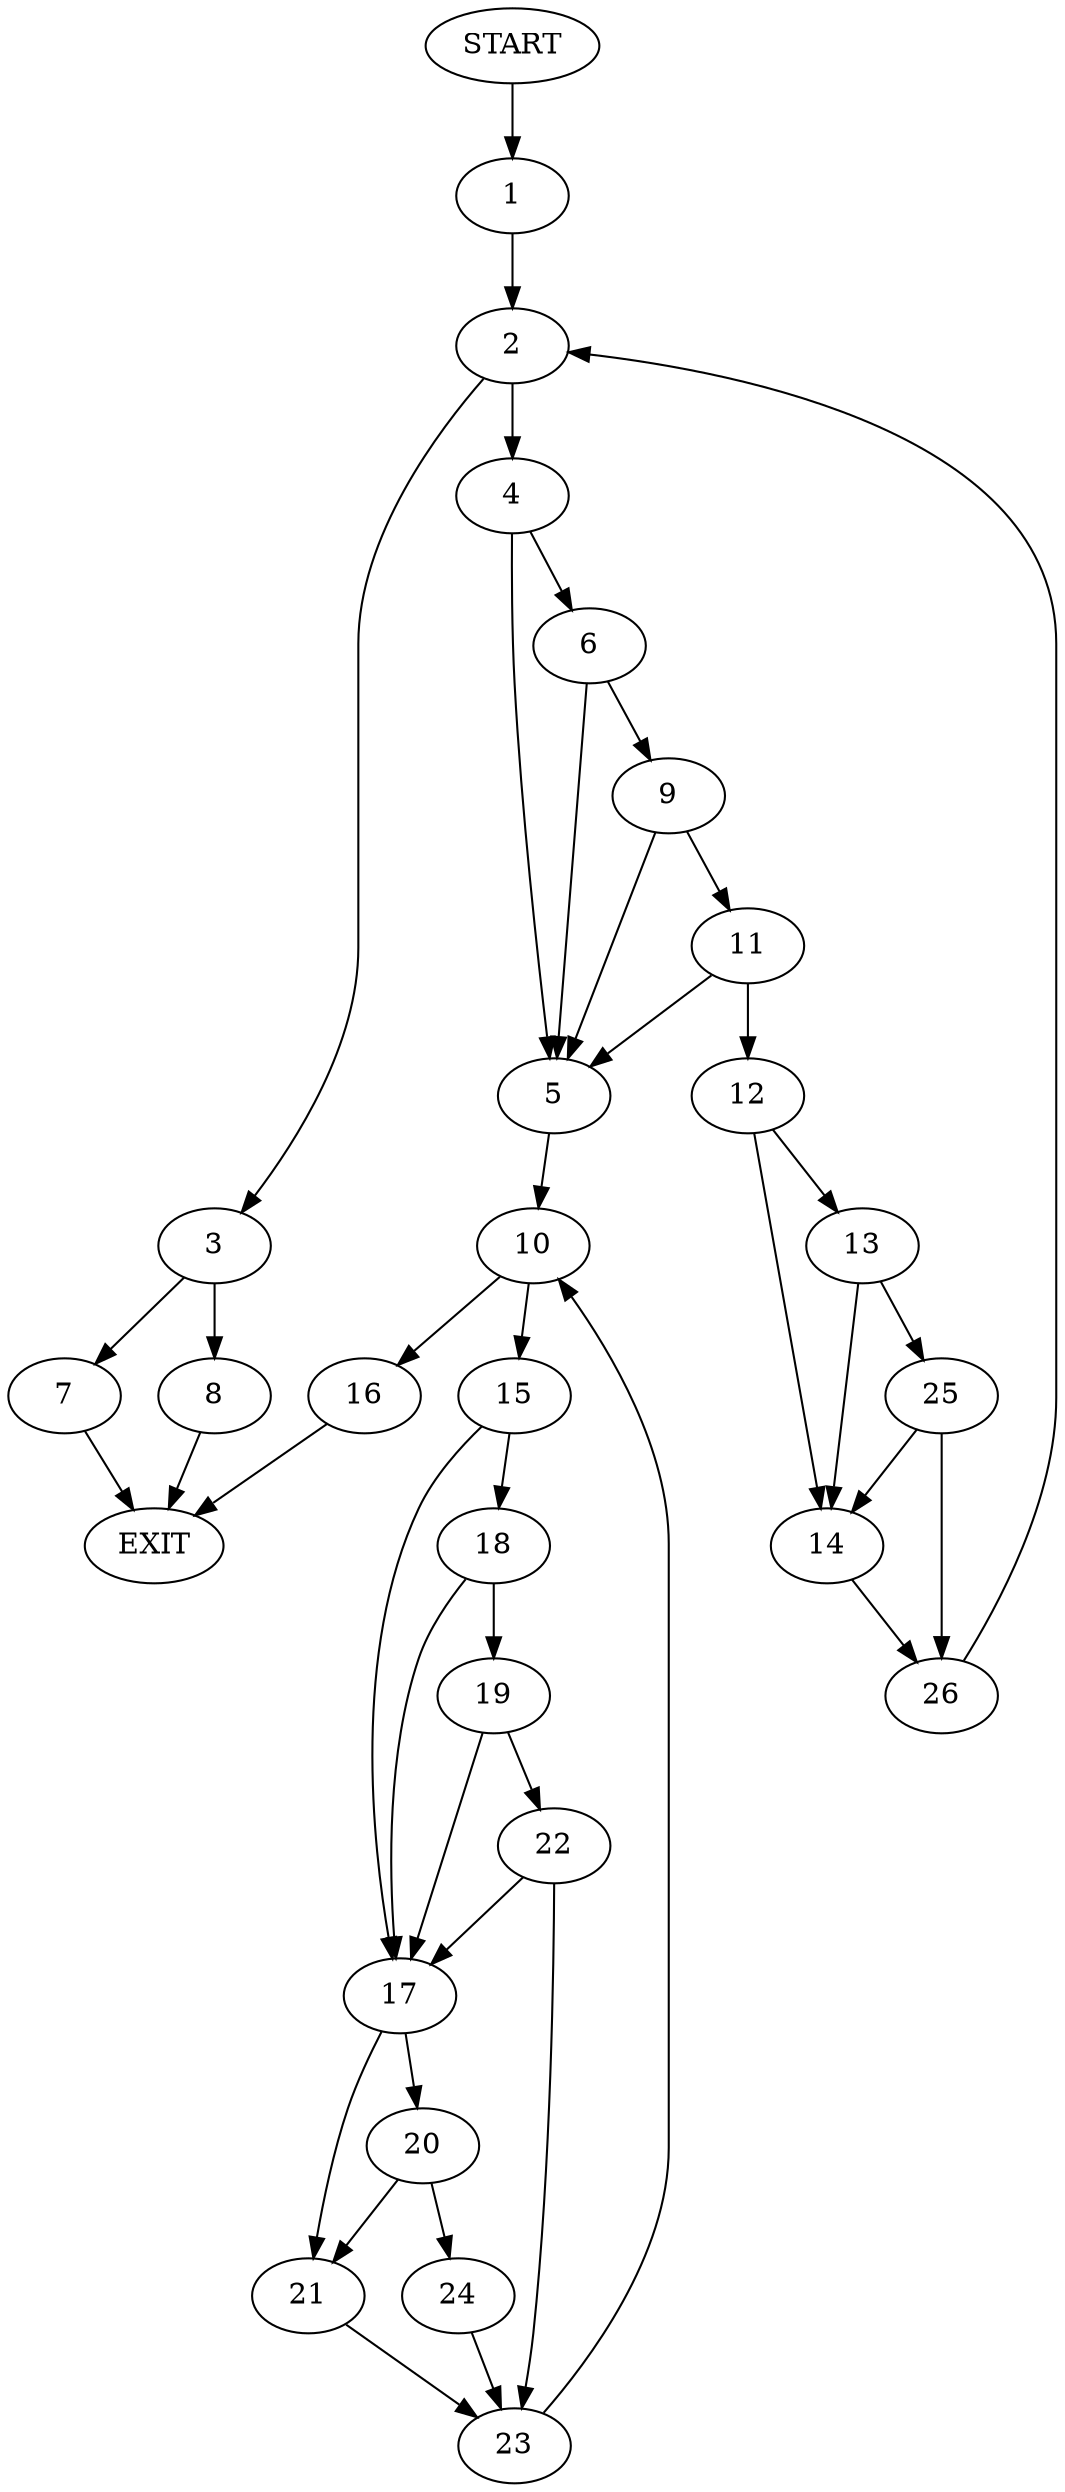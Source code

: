 digraph {
0 [label="START"]
27 [label="EXIT"]
0 -> 1
1 -> 2
2 -> 3
2 -> 4
4 -> 5
4 -> 6
3 -> 7
3 -> 8
6 -> 5
6 -> 9
5 -> 10
9 -> 5
9 -> 11
11 -> 5
11 -> 12
12 -> 13
12 -> 14
10 -> 15
10 -> 16
15 -> 17
15 -> 18
16 -> 27
18 -> 17
18 -> 19
17 -> 20
17 -> 21
19 -> 17
19 -> 22
22 -> 17
22 -> 23
23 -> 10
20 -> 24
20 -> 21
21 -> 23
24 -> 23
13 -> 25
13 -> 14
14 -> 26
25 -> 14
25 -> 26
26 -> 2
7 -> 27
8 -> 27
}
